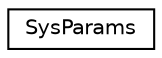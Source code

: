 digraph "Graphical Class Hierarchy"
{
 // INTERACTIVE_SVG=YES
  edge [fontname="Helvetica",fontsize="10",labelfontname="Helvetica",labelfontsize="10"];
  node [fontname="Helvetica",fontsize="10",shape=record];
  rankdir="LR";
  Node0 [label="SysParams",height=0.2,width=0.4,color="black", fillcolor="white", style="filled",URL="$classSysParams.html",tooltip="Static class that holds all simulation parameters, initialized by the SystemParser. "];
}
